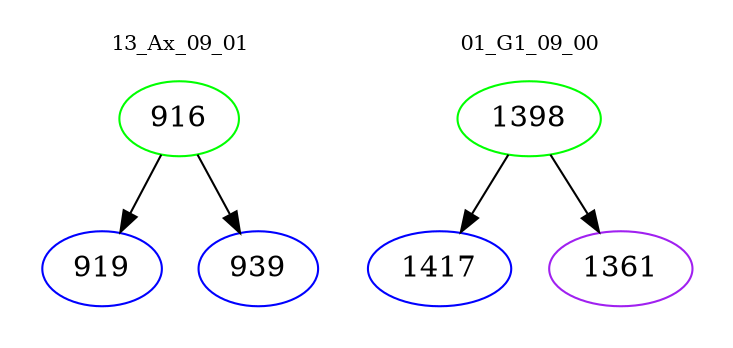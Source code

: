 digraph{
subgraph cluster_0 {
color = white
label = "13_Ax_09_01";
fontsize=10;
T0_916 [label="916", color="green"]
T0_916 -> T0_919 [color="black"]
T0_919 [label="919", color="blue"]
T0_916 -> T0_939 [color="black"]
T0_939 [label="939", color="blue"]
}
subgraph cluster_1 {
color = white
label = "01_G1_09_00";
fontsize=10;
T1_1398 [label="1398", color="green"]
T1_1398 -> T1_1417 [color="black"]
T1_1417 [label="1417", color="blue"]
T1_1398 -> T1_1361 [color="black"]
T1_1361 [label="1361", color="purple"]
}
}
